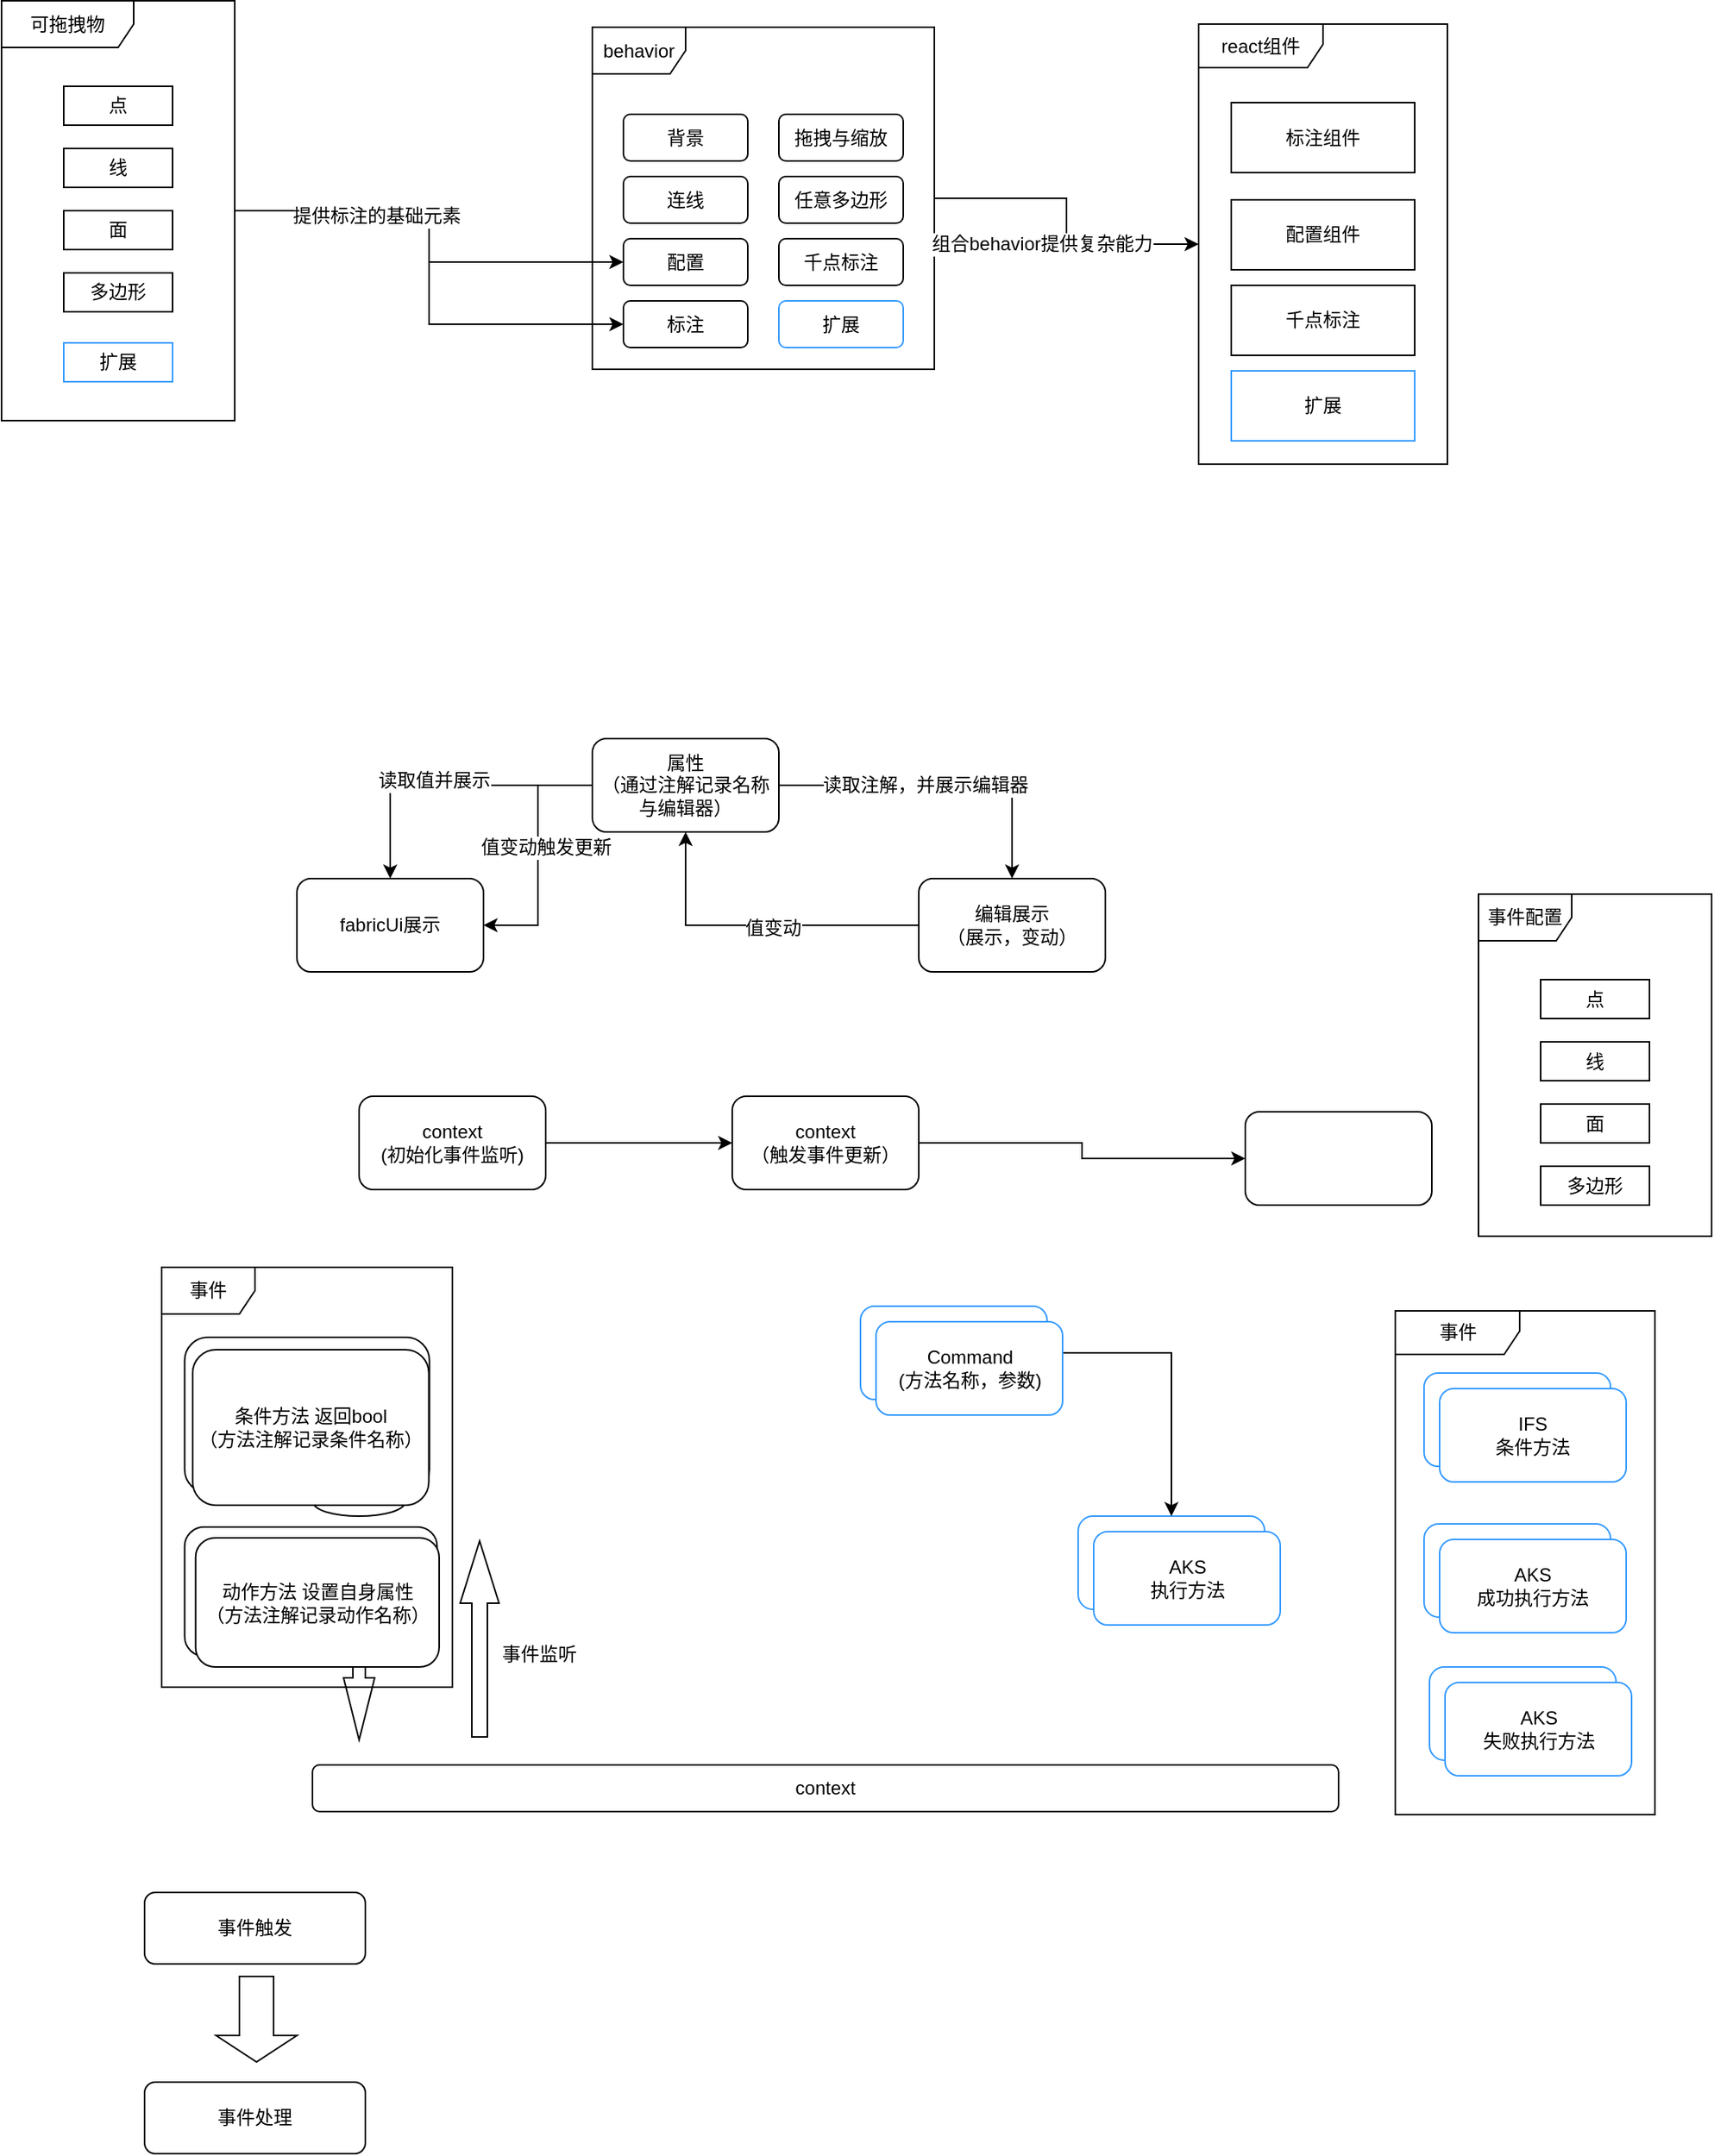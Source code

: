 <mxfile pages="1" version="11.2.4" type="github"><diagram id="Iw4BG8x9du-infKNs413" name="第 1 页"><mxGraphModel dx="1822" dy="1120" grid="0" gridSize="10" guides="1" tooltips="1" connect="1" arrows="1" fold="1" page="0" pageScale="1" pageWidth="827" pageHeight="1169" math="0" shadow="0"><root><mxCell id="0"/><mxCell id="1" parent="0"/><mxCell id="g_eKdsmWxZw4mgqegNSJ-32" value="" style="group" vertex="1" connectable="0" parent="1"><mxGeometry x="560" y="490" width="150" height="220" as="geometry"/></mxCell><mxCell id="g_eKdsmWxZw4mgqegNSJ-33" value="事件配置" style="shape=umlFrame;whiteSpace=wrap;html=1;" vertex="1" parent="g_eKdsmWxZw4mgqegNSJ-32"><mxGeometry width="150" height="220" as="geometry"/></mxCell><mxCell id="g_eKdsmWxZw4mgqegNSJ-34" value="点" style="rounded=0;whiteSpace=wrap;html=1;" vertex="1" parent="g_eKdsmWxZw4mgqegNSJ-32"><mxGeometry x="40" y="55" width="70" height="25" as="geometry"/></mxCell><mxCell id="g_eKdsmWxZw4mgqegNSJ-35" value="线" style="rounded=0;whiteSpace=wrap;html=1;" vertex="1" parent="g_eKdsmWxZw4mgqegNSJ-32"><mxGeometry x="40" y="95" width="70" height="25" as="geometry"/></mxCell><mxCell id="g_eKdsmWxZw4mgqegNSJ-36" value="面" style="rounded=0;whiteSpace=wrap;html=1;" vertex="1" parent="g_eKdsmWxZw4mgqegNSJ-32"><mxGeometry x="40" y="135" width="70" height="25" as="geometry"/></mxCell><mxCell id="g_eKdsmWxZw4mgqegNSJ-37" value="多边形" style="rounded=0;whiteSpace=wrap;html=1;" vertex="1" parent="g_eKdsmWxZw4mgqegNSJ-32"><mxGeometry x="40" y="175" width="70" height="25" as="geometry"/></mxCell><mxCell id="g_eKdsmWxZw4mgqegNSJ-46" style="edgeStyle=orthogonalEdgeStyle;rounded=0;orthogonalLoop=1;jettySize=auto;html=1;exitX=0;exitY=0.5;exitDx=0;exitDy=0;entryX=0.5;entryY=0;entryDx=0;entryDy=0;" edge="1" parent="1" source="g_eKdsmWxZw4mgqegNSJ-38" target="g_eKdsmWxZw4mgqegNSJ-44"><mxGeometry relative="1" as="geometry"/></mxCell><mxCell id="g_eKdsmWxZw4mgqegNSJ-50" value="读取值并展示" style="text;html=1;resizable=0;points=[];align=center;verticalAlign=middle;labelBackgroundColor=#ffffff;" vertex="1" connectable="0" parent="g_eKdsmWxZw4mgqegNSJ-46"><mxGeometry x="0.076" y="-3" relative="1" as="geometry"><mxPoint as="offset"/></mxGeometry></mxCell><mxCell id="g_eKdsmWxZw4mgqegNSJ-47" style="edgeStyle=orthogonalEdgeStyle;rounded=0;orthogonalLoop=1;jettySize=auto;html=1;" edge="1" parent="1" source="g_eKdsmWxZw4mgqegNSJ-38" target="g_eKdsmWxZw4mgqegNSJ-39"><mxGeometry relative="1" as="geometry"/></mxCell><mxCell id="g_eKdsmWxZw4mgqegNSJ-51" value="读取注解，并展示编辑器" style="text;html=1;resizable=0;points=[];align=center;verticalAlign=middle;labelBackgroundColor=#ffffff;" vertex="1" connectable="0" parent="g_eKdsmWxZw4mgqegNSJ-47"><mxGeometry x="-0.104" relative="1" as="geometry"><mxPoint as="offset"/></mxGeometry></mxCell><mxCell id="g_eKdsmWxZw4mgqegNSJ-66" style="edgeStyle=orthogonalEdgeStyle;rounded=0;orthogonalLoop=1;jettySize=auto;html=1;entryX=1;entryY=0.5;entryDx=0;entryDy=0;" edge="1" parent="1" source="g_eKdsmWxZw4mgqegNSJ-38" target="g_eKdsmWxZw4mgqegNSJ-44"><mxGeometry relative="1" as="geometry"/></mxCell><mxCell id="g_eKdsmWxZw4mgqegNSJ-67" value="值变动触发更新" style="text;html=1;resizable=0;points=[];align=center;verticalAlign=middle;labelBackgroundColor=#ffffff;" vertex="1" connectable="0" parent="g_eKdsmWxZw4mgqegNSJ-66"><mxGeometry x="-0.188" y="2" relative="1" as="geometry"><mxPoint x="3" y="10" as="offset"/></mxGeometry></mxCell><mxCell id="g_eKdsmWxZw4mgqegNSJ-38" value="属性&lt;br&gt;（通过注解记录名称与编辑器）" style="rounded=1;whiteSpace=wrap;html=1;" vertex="1" parent="1"><mxGeometry x="-10" y="390" width="120" height="60" as="geometry"/></mxCell><object label="" id="g_eKdsmWxZw4mgqegNSJ-48"><mxCell style="edgeStyle=orthogonalEdgeStyle;rounded=0;orthogonalLoop=1;jettySize=auto;html=1;entryX=0.5;entryY=1;entryDx=0;entryDy=0;" edge="1" parent="1" source="g_eKdsmWxZw4mgqegNSJ-39" target="g_eKdsmWxZw4mgqegNSJ-38"><mxGeometry relative="1" as="geometry"/></mxCell></object><mxCell id="g_eKdsmWxZw4mgqegNSJ-49" value="值变动" style="text;html=1;resizable=0;points=[];align=center;verticalAlign=middle;labelBackgroundColor=#ffffff;" vertex="1" connectable="0" parent="g_eKdsmWxZw4mgqegNSJ-48"><mxGeometry x="-0.104" y="2" relative="1" as="geometry"><mxPoint as="offset"/></mxGeometry></mxCell><mxCell id="g_eKdsmWxZw4mgqegNSJ-39" value="编辑展示&lt;br&gt;（展示，变动）" style="rounded=1;whiteSpace=wrap;html=1;" vertex="1" parent="1"><mxGeometry x="200" y="480" width="120" height="60" as="geometry"/></mxCell><mxCell id="g_eKdsmWxZw4mgqegNSJ-44" value="fabricUi展示" style="rounded=1;whiteSpace=wrap;html=1;" vertex="1" parent="1"><mxGeometry x="-200" y="480" width="120" height="60" as="geometry"/></mxCell><mxCell id="g_eKdsmWxZw4mgqegNSJ-54" style="edgeStyle=orthogonalEdgeStyle;rounded=0;orthogonalLoop=1;jettySize=auto;html=1;" edge="1" parent="1" source="g_eKdsmWxZw4mgqegNSJ-52" target="g_eKdsmWxZw4mgqegNSJ-53"><mxGeometry relative="1" as="geometry"/></mxCell><mxCell id="g_eKdsmWxZw4mgqegNSJ-52" value="context&lt;br&gt;(初始化事件监听)" style="rounded=1;whiteSpace=wrap;html=1;" vertex="1" parent="1"><mxGeometry x="-160" y="620" width="120" height="60" as="geometry"/></mxCell><mxCell id="g_eKdsmWxZw4mgqegNSJ-57" style="edgeStyle=orthogonalEdgeStyle;rounded=0;orthogonalLoop=1;jettySize=auto;html=1;" edge="1" parent="1" source="g_eKdsmWxZw4mgqegNSJ-53" target="g_eKdsmWxZw4mgqegNSJ-55"><mxGeometry relative="1" as="geometry"/></mxCell><mxCell id="g_eKdsmWxZw4mgqegNSJ-53" value="context&lt;br&gt;（触发事件更新）" style="rounded=1;whiteSpace=wrap;html=1;" vertex="1" parent="1"><mxGeometry x="80" y="620" width="120" height="60" as="geometry"/></mxCell><mxCell id="g_eKdsmWxZw4mgqegNSJ-55" value="" style="rounded=1;whiteSpace=wrap;html=1;" vertex="1" parent="1"><mxGeometry x="410" y="630" width="120" height="60" as="geometry"/></mxCell><mxCell id="g_eKdsmWxZw4mgqegNSJ-59" value="context" style="rounded=1;whiteSpace=wrap;html=1;" vertex="1" parent="1"><mxGeometry x="-190" y="1050" width="660" height="30" as="geometry"/></mxCell><mxCell id="g_eKdsmWxZw4mgqegNSJ-60" value="" style="html=1;shadow=0;dashed=0;align=center;verticalAlign=middle;shape=mxgraph.arrows2.arrow;dy=0.6;dx=40;direction=north;notch=0;rotation=180;" vertex="1" parent="1"><mxGeometry x="-170" y="904" width="20" height="130" as="geometry"/></mxCell><mxCell id="g_eKdsmWxZw4mgqegNSJ-62" value="加载config&lt;br&gt;" style="text;html=1;resizable=0;points=[];autosize=1;align=left;verticalAlign=top;spacingTop=-4;" vertex="1" parent="1"><mxGeometry x="-240" y="960" width="70" height="20" as="geometry"/></mxCell><mxCell id="g_eKdsmWxZw4mgqegNSJ-63" value="server" style="shape=cylinder;whiteSpace=wrap;html=1;boundedLbl=1;backgroundOutline=1;" vertex="1" parent="1"><mxGeometry x="-190" y="840" width="60" height="50" as="geometry"/></mxCell><mxCell id="g_eKdsmWxZw4mgqegNSJ-64" value="" style="html=1;shadow=0;dashed=0;align=center;verticalAlign=middle;shape=mxgraph.arrows2.arrow;dy=0.6;dx=40;direction=north;notch=0;" vertex="1" parent="1"><mxGeometry x="-95" y="906" width="25" height="126" as="geometry"/></mxCell><mxCell id="g_eKdsmWxZw4mgqegNSJ-65" value="事件监听" style="text;html=1;resizable=0;points=[];autosize=1;align=left;verticalAlign=top;spacingTop=-4;" vertex="1" parent="1"><mxGeometry x="-70" y="969" width="60" height="20" as="geometry"/></mxCell><mxCell id="g_eKdsmWxZw4mgqegNSJ-81" value="" style="group" vertex="1" connectable="0" parent="1"><mxGeometry x="-287" y="730" width="187" height="270" as="geometry"/></mxCell><mxCell id="g_eKdsmWxZw4mgqegNSJ-23" value="" style="group" vertex="1" connectable="0" parent="g_eKdsmWxZw4mgqegNSJ-81"><mxGeometry width="187" height="270" as="geometry"/></mxCell><mxCell id="g_eKdsmWxZw4mgqegNSJ-17" value="事件" style="shape=umlFrame;whiteSpace=wrap;html=1;" vertex="1" parent="g_eKdsmWxZw4mgqegNSJ-23"><mxGeometry width="187" height="270" as="geometry"/></mxCell><mxCell id="g_eKdsmWxZw4mgqegNSJ-72" value="条件方法 返回bool&lt;br&gt;（方法注解记录条件名称）" style="rounded=1;whiteSpace=wrap;html=1;" vertex="1" parent="g_eKdsmWxZw4mgqegNSJ-23"><mxGeometry x="14.763" y="45" width="157.474" height="100" as="geometry"/></mxCell><mxCell id="g_eKdsmWxZw4mgqegNSJ-70" value="动作&lt;br&gt;（方法注解记录动作名称）" style="rounded=1;whiteSpace=wrap;html=1;" vertex="1" parent="g_eKdsmWxZw4mgqegNSJ-23"><mxGeometry x="14.763" y="167.0" width="162.395" height="83" as="geometry"/></mxCell><mxCell id="g_eKdsmWxZw4mgqegNSJ-79" value="条件方法 返回bool&lt;br&gt;（方法注解记录条件名称）" style="rounded=1;whiteSpace=wrap;html=1;" vertex="1" parent="g_eKdsmWxZw4mgqegNSJ-81"><mxGeometry x="19.934" y="53" width="151.878" height="100" as="geometry"/></mxCell><mxCell id="g_eKdsmWxZw4mgqegNSJ-80" value="动作方法 设置自身属性&lt;br&gt;（方法注解记录动作名称）" style="rounded=1;whiteSpace=wrap;html=1;" vertex="1" parent="g_eKdsmWxZw4mgqegNSJ-81"><mxGeometry x="21.832" y="174" width="156.624" height="83" as="geometry"/></mxCell><mxCell id="g_eKdsmWxZw4mgqegNSJ-111" value="" style="group" vertex="1" connectable="0" parent="1"><mxGeometry x="-390" y="-84.5" width="930" height="309" as="geometry"/></mxCell><mxCell id="g_eKdsmWxZw4mgqegNSJ-24" value="" style="group" vertex="1" connectable="0" parent="g_eKdsmWxZw4mgqegNSJ-111"><mxGeometry x="380" y="18" width="220" height="220" as="geometry"/></mxCell><mxCell id="g_eKdsmWxZw4mgqegNSJ-9" value="behavior" style="shape=umlFrame;whiteSpace=wrap;html=1;" vertex="1" parent="g_eKdsmWxZw4mgqegNSJ-24"><mxGeometry y="-1" width="220" height="220" as="geometry"/></mxCell><mxCell id="g_eKdsmWxZw4mgqegNSJ-10" value="背景" style="rounded=1;whiteSpace=wrap;html=1;" vertex="1" parent="g_eKdsmWxZw4mgqegNSJ-24"><mxGeometry x="20" y="55" width="80" height="30" as="geometry"/></mxCell><mxCell id="g_eKdsmWxZw4mgqegNSJ-11" value="连线" style="rounded=1;whiteSpace=wrap;html=1;" vertex="1" parent="g_eKdsmWxZw4mgqegNSJ-24"><mxGeometry x="20" y="95" width="80" height="30" as="geometry"/></mxCell><mxCell id="g_eKdsmWxZw4mgqegNSJ-12" value="配置" style="rounded=1;whiteSpace=wrap;html=1;" vertex="1" parent="g_eKdsmWxZw4mgqegNSJ-24"><mxGeometry x="20" y="135" width="80" height="30" as="geometry"/></mxCell><mxCell id="g_eKdsmWxZw4mgqegNSJ-13" value="标注" style="rounded=1;whiteSpace=wrap;html=1;" vertex="1" parent="g_eKdsmWxZw4mgqegNSJ-24"><mxGeometry x="20" y="175" width="80" height="30" as="geometry"/></mxCell><mxCell id="g_eKdsmWxZw4mgqegNSJ-14" value="拖拽与缩放" style="rounded=1;whiteSpace=wrap;html=1;" vertex="1" parent="g_eKdsmWxZw4mgqegNSJ-24"><mxGeometry x="120" y="55" width="80" height="30" as="geometry"/></mxCell><mxCell id="g_eKdsmWxZw4mgqegNSJ-15" value="任意多边形" style="rounded=1;whiteSpace=wrap;html=1;" vertex="1" parent="g_eKdsmWxZw4mgqegNSJ-24"><mxGeometry x="120" y="95" width="80" height="30" as="geometry"/></mxCell><mxCell id="g_eKdsmWxZw4mgqegNSJ-16" value="扩展" style="rounded=1;whiteSpace=wrap;html=1;strokeColor=#3399FF;" vertex="1" parent="g_eKdsmWxZw4mgqegNSJ-24"><mxGeometry x="120" y="175" width="80" height="30" as="geometry"/></mxCell><mxCell id="g_eKdsmWxZw4mgqegNSJ-19" value="千点标注" style="rounded=1;whiteSpace=wrap;html=1;" vertex="1" parent="g_eKdsmWxZw4mgqegNSJ-24"><mxGeometry x="120" y="135" width="80" height="30" as="geometry"/></mxCell><mxCell id="g_eKdsmWxZw4mgqegNSJ-26" value="" style="group" vertex="1" connectable="0" parent="g_eKdsmWxZw4mgqegNSJ-111"><mxGeometry width="150" height="270" as="geometry"/></mxCell><mxCell id="g_eKdsmWxZw4mgqegNSJ-27" value="可拖拽物" style="shape=umlFrame;whiteSpace=wrap;html=1;width=85;height=30;" vertex="1" parent="g_eKdsmWxZw4mgqegNSJ-26"><mxGeometry width="150" height="270" as="geometry"/></mxCell><mxCell id="g_eKdsmWxZw4mgqegNSJ-28" value="点" style="rounded=0;whiteSpace=wrap;html=1;" vertex="1" parent="g_eKdsmWxZw4mgqegNSJ-26"><mxGeometry x="40" y="55" width="70" height="25" as="geometry"/></mxCell><mxCell id="g_eKdsmWxZw4mgqegNSJ-29" value="线" style="rounded=0;whiteSpace=wrap;html=1;" vertex="1" parent="g_eKdsmWxZw4mgqegNSJ-26"><mxGeometry x="40" y="95" width="70" height="25" as="geometry"/></mxCell><mxCell id="g_eKdsmWxZw4mgqegNSJ-30" value="面" style="rounded=0;whiteSpace=wrap;html=1;" vertex="1" parent="g_eKdsmWxZw4mgqegNSJ-26"><mxGeometry x="40" y="135" width="70" height="25" as="geometry"/></mxCell><mxCell id="g_eKdsmWxZw4mgqegNSJ-31" value="多边形" style="rounded=0;whiteSpace=wrap;html=1;" vertex="1" parent="g_eKdsmWxZw4mgqegNSJ-26"><mxGeometry x="40" y="175" width="70" height="25" as="geometry"/></mxCell><mxCell id="g_eKdsmWxZw4mgqegNSJ-86" value="扩展" style="rounded=0;whiteSpace=wrap;html=1;strokeColor=#3399FF;" vertex="1" parent="g_eKdsmWxZw4mgqegNSJ-26"><mxGeometry x="40" y="220" width="70" height="25" as="geometry"/></mxCell><mxCell id="g_eKdsmWxZw4mgqegNSJ-89" style="edgeStyle=orthogonalEdgeStyle;rounded=0;orthogonalLoop=1;jettySize=auto;html=1;" edge="1" parent="g_eKdsmWxZw4mgqegNSJ-111" source="g_eKdsmWxZw4mgqegNSJ-9" target="g_eKdsmWxZw4mgqegNSJ-95"><mxGeometry relative="1" as="geometry"><mxPoint x="980" y="275" as="targetPoint"/></mxGeometry></mxCell><mxCell id="g_eKdsmWxZw4mgqegNSJ-92" value="组合behavior提供复杂能力" style="text;html=1;resizable=0;points=[];align=center;verticalAlign=middle;labelBackgroundColor=#ffffff;" vertex="1" connectable="0" parent="g_eKdsmWxZw4mgqegNSJ-89"><mxGeometry x="0.172" relative="1" as="geometry"><mxPoint x="-18.5" as="offset"/></mxGeometry></mxCell><mxCell id="g_eKdsmWxZw4mgqegNSJ-90" style="edgeStyle=orthogonalEdgeStyle;rounded=0;orthogonalLoop=1;jettySize=auto;html=1;entryX=0;entryY=0.5;entryDx=0;entryDy=0;" edge="1" parent="g_eKdsmWxZw4mgqegNSJ-111" source="g_eKdsmWxZw4mgqegNSJ-27" target="g_eKdsmWxZw4mgqegNSJ-12"><mxGeometry relative="1" as="geometry"/></mxCell><mxCell id="g_eKdsmWxZw4mgqegNSJ-91" style="edgeStyle=orthogonalEdgeStyle;rounded=0;orthogonalLoop=1;jettySize=auto;html=1;" edge="1" parent="g_eKdsmWxZw4mgqegNSJ-111" source="g_eKdsmWxZw4mgqegNSJ-27" target="g_eKdsmWxZw4mgqegNSJ-13"><mxGeometry relative="1" as="geometry"/></mxCell><mxCell id="g_eKdsmWxZw4mgqegNSJ-93" value="提供标注的基础元素" style="text;html=1;resizable=0;points=[];align=center;verticalAlign=middle;labelBackgroundColor=#ffffff;" vertex="1" connectable="0" parent="g_eKdsmWxZw4mgqegNSJ-91"><mxGeometry x="-0.435" y="-3" relative="1" as="geometry"><mxPoint as="offset"/></mxGeometry></mxCell><mxCell id="g_eKdsmWxZw4mgqegNSJ-94" value="" style="group" vertex="1" connectable="0" parent="g_eKdsmWxZw4mgqegNSJ-111"><mxGeometry x="770" y="15" width="160" height="294" as="geometry"/></mxCell><mxCell id="g_eKdsmWxZw4mgqegNSJ-95" value="react组件" style="shape=umlFrame;whiteSpace=wrap;html=1;width=80;height=28;" vertex="1" parent="g_eKdsmWxZw4mgqegNSJ-94"><mxGeometry width="160" height="283" as="geometry"/></mxCell><mxCell id="g_eKdsmWxZw4mgqegNSJ-105" value="标注组件" style="rounded=0;whiteSpace=wrap;html=1;" vertex="1" parent="g_eKdsmWxZw4mgqegNSJ-94"><mxGeometry x="21" y="50.5" width="118" height="45" as="geometry"/></mxCell><mxCell id="g_eKdsmWxZw4mgqegNSJ-106" value="配置组件" style="rounded=0;whiteSpace=wrap;html=1;" vertex="1" parent="g_eKdsmWxZw4mgqegNSJ-94"><mxGeometry x="21" y="113" width="118" height="45" as="geometry"/></mxCell><mxCell id="g_eKdsmWxZw4mgqegNSJ-109" value="千点标注" style="rounded=0;whiteSpace=wrap;html=1;" vertex="1" parent="g_eKdsmWxZw4mgqegNSJ-94"><mxGeometry x="21" y="168" width="118" height="45" as="geometry"/></mxCell><mxCell id="g_eKdsmWxZw4mgqegNSJ-110" value="扩展" style="rounded=0;whiteSpace=wrap;html=1;strokeColor=#3399FF;" vertex="1" parent="g_eKdsmWxZw4mgqegNSJ-94"><mxGeometry x="21" y="223" width="118" height="45" as="geometry"/></mxCell><mxCell id="g_eKdsmWxZw4mgqegNSJ-123" value="" style="group" vertex="1" connectable="0" parent="1"><mxGeometry x="157.5" y="755" width="275" height="205" as="geometry"/></mxCell><mxCell id="g_eKdsmWxZw4mgqegNSJ-118" value="" style="group" vertex="1" connectable="0" parent="g_eKdsmWxZw4mgqegNSJ-123"><mxGeometry y="135" width="275" height="70" as="geometry"/></mxCell><mxCell id="g_eKdsmWxZw4mgqegNSJ-114" value="" style="group" vertex="1" connectable="0" parent="g_eKdsmWxZw4mgqegNSJ-118"><mxGeometry x="367.5" y="-92" width="130" height="70" as="geometry"/></mxCell><mxCell id="g_eKdsmWxZw4mgqegNSJ-112" value="IFS&lt;br&gt;条件方法" style="rounded=1;whiteSpace=wrap;html=1;strokeColor=#3399FF;" vertex="1" parent="g_eKdsmWxZw4mgqegNSJ-114"><mxGeometry width="120" height="60" as="geometry"/></mxCell><mxCell id="g_eKdsmWxZw4mgqegNSJ-113" value="IFS&lt;br&gt;条件方法" style="rounded=1;whiteSpace=wrap;html=1;strokeColor=#3399FF;" vertex="1" parent="g_eKdsmWxZw4mgqegNSJ-114"><mxGeometry x="10" y="10" width="120" height="60" as="geometry"/></mxCell><mxCell id="g_eKdsmWxZw4mgqegNSJ-115" value="" style="group" vertex="1" connectable="0" parent="g_eKdsmWxZw4mgqegNSJ-118"><mxGeometry x="145" width="130" height="70" as="geometry"/></mxCell><mxCell id="g_eKdsmWxZw4mgqegNSJ-116" value="IFS&lt;br&gt;条件方法" style="rounded=1;whiteSpace=wrap;html=1;strokeColor=#3399FF;arcSize=16;" vertex="1" parent="g_eKdsmWxZw4mgqegNSJ-115"><mxGeometry width="120" height="60" as="geometry"/></mxCell><mxCell id="g_eKdsmWxZw4mgqegNSJ-117" value="AKS&lt;br&gt;执行方法" style="rounded=1;whiteSpace=wrap;html=1;strokeColor=#3399FF;" vertex="1" parent="g_eKdsmWxZw4mgqegNSJ-115"><mxGeometry x="10" y="10" width="120" height="60" as="geometry"/></mxCell><mxCell id="g_eKdsmWxZw4mgqegNSJ-121" style="edgeStyle=orthogonalEdgeStyle;rounded=0;orthogonalLoop=1;jettySize=auto;html=1;entryX=0.5;entryY=0;entryDx=0;entryDy=0;" edge="1" parent="g_eKdsmWxZw4mgqegNSJ-123" source="g_eKdsmWxZw4mgqegNSJ-119" target="g_eKdsmWxZw4mgqegNSJ-116"><mxGeometry relative="1" as="geometry"/></mxCell><mxCell id="g_eKdsmWxZw4mgqegNSJ-119" value="Command&lt;br&gt;(方法名称，参数)" style="rounded=1;whiteSpace=wrap;html=1;strokeColor=#3399FF;" vertex="1" parent="g_eKdsmWxZw4mgqegNSJ-123"><mxGeometry x="5" width="120" height="60" as="geometry"/></mxCell><mxCell id="g_eKdsmWxZw4mgqegNSJ-122" value="Command&lt;br&gt;(方法名称，参数)" style="rounded=1;whiteSpace=wrap;html=1;strokeColor=#3399FF;" vertex="1" parent="g_eKdsmWxZw4mgqegNSJ-123"><mxGeometry x="15" y="10" width="120" height="60" as="geometry"/></mxCell><mxCell id="g_eKdsmWxZw4mgqegNSJ-126" value="事件" style="shape=umlFrame;whiteSpace=wrap;html=1;width=80;height=28;" vertex="1" parent="1"><mxGeometry x="506.5" y="758" width="167" height="324" as="geometry"/></mxCell><mxCell id="g_eKdsmWxZw4mgqegNSJ-127" value="" style="group" vertex="1" connectable="0" parent="1"><mxGeometry x="525" y="895" width="130" height="70" as="geometry"/></mxCell><mxCell id="g_eKdsmWxZw4mgqegNSJ-128" value="IFS&lt;br&gt;条件方法" style="rounded=1;whiteSpace=wrap;html=1;strokeColor=#3399FF;arcSize=16;" vertex="1" parent="g_eKdsmWxZw4mgqegNSJ-127"><mxGeometry width="120" height="60" as="geometry"/></mxCell><mxCell id="g_eKdsmWxZw4mgqegNSJ-129" value="AKS&lt;br&gt;成功执行方法" style="rounded=1;whiteSpace=wrap;html=1;strokeColor=#3399FF;" vertex="1" parent="g_eKdsmWxZw4mgqegNSJ-127"><mxGeometry x="10" y="10" width="120" height="60" as="geometry"/></mxCell><mxCell id="g_eKdsmWxZw4mgqegNSJ-130" value="" style="group" vertex="1" connectable="0" parent="1"><mxGeometry x="528.5" y="987" width="130" height="70" as="geometry"/></mxCell><mxCell id="g_eKdsmWxZw4mgqegNSJ-131" value="IFS&lt;br&gt;条件方法" style="rounded=1;whiteSpace=wrap;html=1;strokeColor=#3399FF;arcSize=16;" vertex="1" parent="g_eKdsmWxZw4mgqegNSJ-130"><mxGeometry width="120" height="60" as="geometry"/></mxCell><mxCell id="g_eKdsmWxZw4mgqegNSJ-132" value="AKS&lt;br&gt;失败执行方法" style="rounded=1;whiteSpace=wrap;html=1;strokeColor=#3399FF;" vertex="1" parent="g_eKdsmWxZw4mgqegNSJ-130"><mxGeometry x="10" y="10" width="120" height="60" as="geometry"/></mxCell><mxCell id="g_eKdsmWxZw4mgqegNSJ-134" value="事件触发" style="rounded=1;whiteSpace=wrap;html=1;strokeColor=#000000;" vertex="1" parent="1"><mxGeometry x="-298" y="1132" width="142" height="46" as="geometry"/></mxCell><mxCell id="g_eKdsmWxZw4mgqegNSJ-135" value="" style="shape=singleArrow;direction=south;whiteSpace=wrap;html=1;strokeColor=#000000;arrowWidth=0.423;arrowSize=0.309;" vertex="1" parent="1"><mxGeometry x="-252" y="1186" width="52" height="55" as="geometry"/></mxCell><mxCell id="g_eKdsmWxZw4mgqegNSJ-136" value="事件处理" style="rounded=1;whiteSpace=wrap;html=1;strokeColor=#000000;" vertex="1" parent="1"><mxGeometry x="-298" y="1254" width="142" height="46" as="geometry"/></mxCell></root></mxGraphModel></diagram></mxfile>